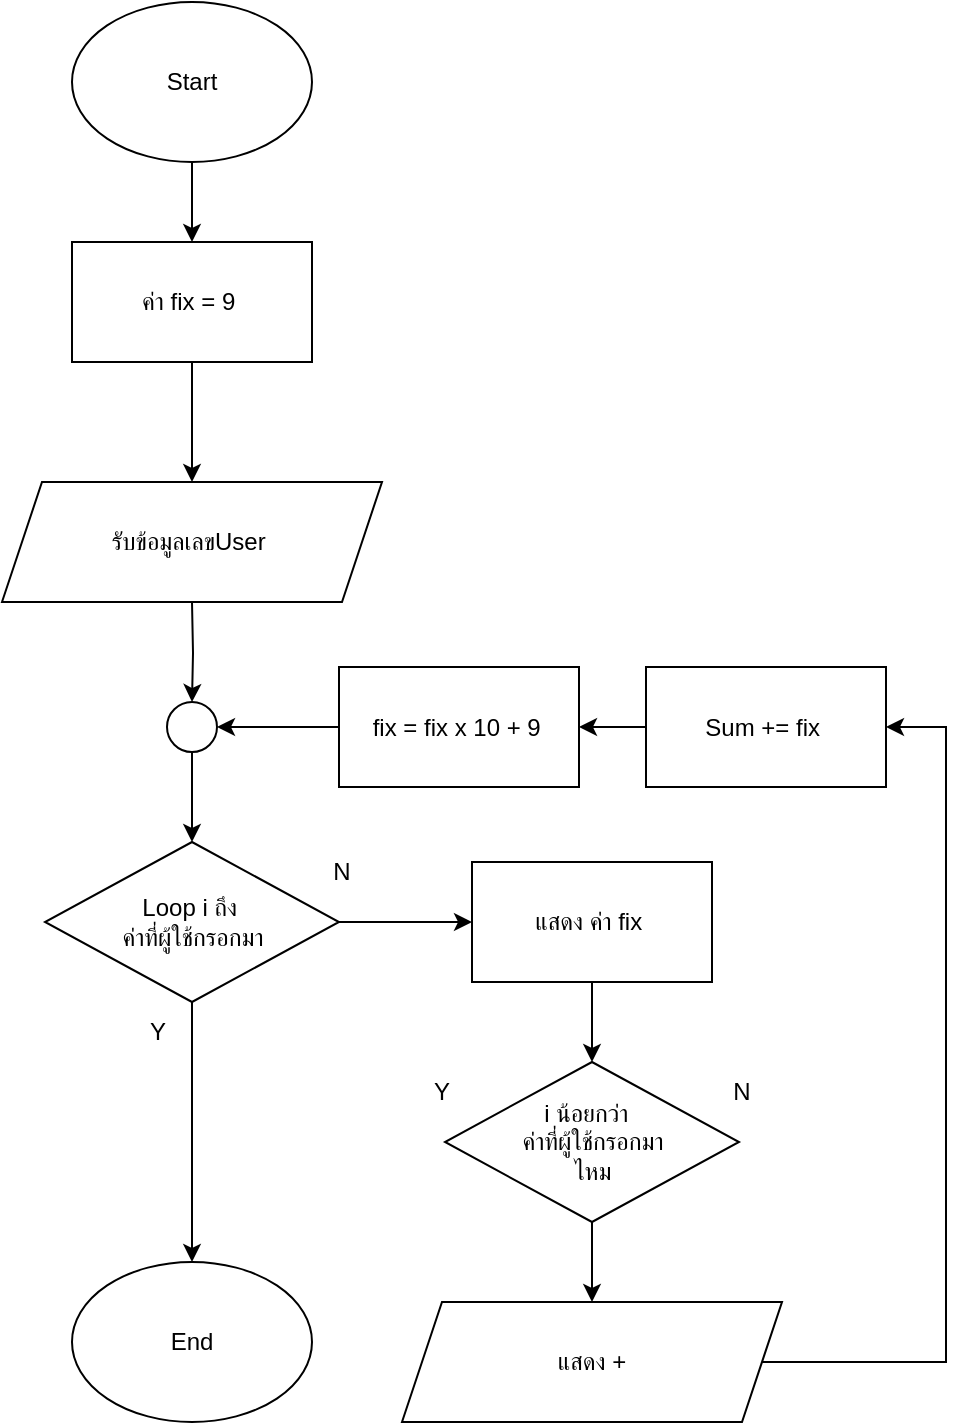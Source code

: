 <mxfile version="25.0.1">
  <diagram name="หน้า-1" id="J8_ORc4yfgxihrGuoto6">
    <mxGraphModel dx="1960" dy="2104" grid="1" gridSize="10" guides="1" tooltips="1" connect="1" arrows="1" fold="1" page="1" pageScale="1" pageWidth="827" pageHeight="1169" math="0" shadow="0">
      <root>
        <mxCell id="0" />
        <mxCell id="1" parent="0" />
        <mxCell id="ZkRSOblNSpW13J7s8laq-1" value="" style="edgeStyle=orthogonalEdgeStyle;rounded=0;orthogonalLoop=1;jettySize=auto;html=1;" edge="1" parent="1" source="ZkRSOblNSpW13J7s8laq-24" target="ZkRSOblNSpW13J7s8laq-4">
          <mxGeometry relative="1" as="geometry" />
        </mxCell>
        <mxCell id="ZkRSOblNSpW13J7s8laq-2" value="Start" style="ellipse;whiteSpace=wrap;html=1;" vertex="1" parent="1">
          <mxGeometry x="353" y="-70" width="120" height="80" as="geometry" />
        </mxCell>
        <mxCell id="ZkRSOblNSpW13J7s8laq-4" value="รับข้อมูลเลขUser&amp;nbsp;" style="shape=parallelogram;perimeter=parallelogramPerimeter;whiteSpace=wrap;html=1;fixedSize=1;" vertex="1" parent="1">
          <mxGeometry x="318" y="170" width="190" height="60" as="geometry" />
        </mxCell>
        <mxCell id="ZkRSOblNSpW13J7s8laq-5" value="" style="edgeStyle=orthogonalEdgeStyle;rounded=0;orthogonalLoop=1;jettySize=auto;html=1;" edge="1" parent="1" target="ZkRSOblNSpW13J7s8laq-13">
          <mxGeometry relative="1" as="geometry">
            <mxPoint x="413" y="230" as="sourcePoint" />
          </mxGeometry>
        </mxCell>
        <mxCell id="ZkRSOblNSpW13J7s8laq-8" style="edgeStyle=orthogonalEdgeStyle;rounded=0;orthogonalLoop=1;jettySize=auto;html=1;" edge="1" parent="1" source="ZkRSOblNSpW13J7s8laq-9" target="ZkRSOblNSpW13J7s8laq-20">
          <mxGeometry relative="1" as="geometry" />
        </mxCell>
        <mxCell id="ZkRSOblNSpW13J7s8laq-23" value="" style="edgeStyle=orthogonalEdgeStyle;rounded=0;orthogonalLoop=1;jettySize=auto;html=1;" edge="1" parent="1" source="ZkRSOblNSpW13J7s8laq-9" target="ZkRSOblNSpW13J7s8laq-21">
          <mxGeometry relative="1" as="geometry" />
        </mxCell>
        <mxCell id="ZkRSOblNSpW13J7s8laq-9" value="Loop i ถึง&amp;nbsp;&lt;div&gt;ค่าที่ผู้ใช้กรอกมา&lt;/div&gt;" style="rhombus;whiteSpace=wrap;html=1;" vertex="1" parent="1">
          <mxGeometry x="339.5" y="350" width="147" height="80" as="geometry" />
        </mxCell>
        <mxCell id="ZkRSOblNSpW13J7s8laq-10" value="Y" style="text;html=1;align=center;verticalAlign=middle;whiteSpace=wrap;rounded=0;" vertex="1" parent="1">
          <mxGeometry x="365.5" y="430" width="60" height="30" as="geometry" />
        </mxCell>
        <mxCell id="ZkRSOblNSpW13J7s8laq-11" value="N" style="text;html=1;align=center;verticalAlign=middle;whiteSpace=wrap;rounded=0;" vertex="1" parent="1">
          <mxGeometry x="458" y="350" width="60" height="30" as="geometry" />
        </mxCell>
        <mxCell id="ZkRSOblNSpW13J7s8laq-12" value="" style="edgeStyle=orthogonalEdgeStyle;rounded=0;orthogonalLoop=1;jettySize=auto;html=1;" edge="1" parent="1" source="ZkRSOblNSpW13J7s8laq-13" target="ZkRSOblNSpW13J7s8laq-9">
          <mxGeometry relative="1" as="geometry" />
        </mxCell>
        <mxCell id="ZkRSOblNSpW13J7s8laq-13" value="" style="ellipse;whiteSpace=wrap;html=1;aspect=fixed;" vertex="1" parent="1">
          <mxGeometry x="400.5" y="280" width="25" height="25" as="geometry" />
        </mxCell>
        <mxCell id="ZkRSOblNSpW13J7s8laq-14" value="" style="edgeStyle=orthogonalEdgeStyle;rounded=0;orthogonalLoop=1;jettySize=auto;html=1;" edge="1" parent="1" source="ZkRSOblNSpW13J7s8laq-15" target="ZkRSOblNSpW13J7s8laq-19">
          <mxGeometry relative="1" as="geometry" />
        </mxCell>
        <mxCell id="ZkRSOblNSpW13J7s8laq-15" value="i น้อยกว่า&amp;nbsp;&amp;nbsp;&lt;div&gt;ค่าที่ผู้ใช้กรอกมา&lt;/div&gt;&lt;div&gt;ไหม&lt;/div&gt;" style="rhombus;whiteSpace=wrap;html=1;" vertex="1" parent="1">
          <mxGeometry x="539.5" y="460" width="147" height="80" as="geometry" />
        </mxCell>
        <mxCell id="ZkRSOblNSpW13J7s8laq-16" value="Y" style="text;html=1;align=center;verticalAlign=middle;whiteSpace=wrap;rounded=0;" vertex="1" parent="1">
          <mxGeometry x="508" y="460" width="60" height="30" as="geometry" />
        </mxCell>
        <mxCell id="ZkRSOblNSpW13J7s8laq-17" value="N" style="text;html=1;align=center;verticalAlign=middle;whiteSpace=wrap;rounded=0;" vertex="1" parent="1">
          <mxGeometry x="658" y="460" width="60" height="30" as="geometry" />
        </mxCell>
        <mxCell id="ZkRSOblNSpW13J7s8laq-18" style="edgeStyle=orthogonalEdgeStyle;rounded=0;orthogonalLoop=1;jettySize=auto;html=1;entryX=1;entryY=0.5;entryDx=0;entryDy=0;" edge="1" parent="1" source="ZkRSOblNSpW13J7s8laq-28" target="ZkRSOblNSpW13J7s8laq-13">
          <mxGeometry relative="1" as="geometry">
            <Array as="points" />
          </mxGeometry>
        </mxCell>
        <mxCell id="ZkRSOblNSpW13J7s8laq-19" value="แสดง +" style="shape=parallelogram;perimeter=parallelogramPerimeter;whiteSpace=wrap;html=1;fixedSize=1;" vertex="1" parent="1">
          <mxGeometry x="518" y="580" width="190" height="60" as="geometry" />
        </mxCell>
        <mxCell id="ZkRSOblNSpW13J7s8laq-20" value="End" style="ellipse;whiteSpace=wrap;html=1;" vertex="1" parent="1">
          <mxGeometry x="353" y="560" width="120" height="80" as="geometry" />
        </mxCell>
        <mxCell id="ZkRSOblNSpW13J7s8laq-22" value="" style="edgeStyle=orthogonalEdgeStyle;rounded=0;orthogonalLoop=1;jettySize=auto;html=1;" edge="1" parent="1" source="ZkRSOblNSpW13J7s8laq-21" target="ZkRSOblNSpW13J7s8laq-15">
          <mxGeometry relative="1" as="geometry" />
        </mxCell>
        <mxCell id="ZkRSOblNSpW13J7s8laq-21" value="แสดง ค่า fix&amp;nbsp;" style="rounded=0;whiteSpace=wrap;html=1;" vertex="1" parent="1">
          <mxGeometry x="553" y="360" width="120" height="60" as="geometry" />
        </mxCell>
        <mxCell id="ZkRSOblNSpW13J7s8laq-25" value="" style="edgeStyle=orthogonalEdgeStyle;rounded=0;orthogonalLoop=1;jettySize=auto;html=1;" edge="1" parent="1" source="ZkRSOblNSpW13J7s8laq-2" target="ZkRSOblNSpW13J7s8laq-24">
          <mxGeometry relative="1" as="geometry">
            <mxPoint x="413" y="10" as="sourcePoint" />
            <mxPoint x="413" y="170" as="targetPoint" />
          </mxGeometry>
        </mxCell>
        <mxCell id="ZkRSOblNSpW13J7s8laq-24" value="ค่า fix = 9&amp;nbsp;" style="rounded=0;whiteSpace=wrap;html=1;" vertex="1" parent="1">
          <mxGeometry x="353" y="50" width="120" height="60" as="geometry" />
        </mxCell>
        <mxCell id="ZkRSOblNSpW13J7s8laq-27" value="" style="edgeStyle=orthogonalEdgeStyle;rounded=0;orthogonalLoop=1;jettySize=auto;html=1;entryX=1;entryY=0.5;entryDx=0;entryDy=0;" edge="1" parent="1" source="ZkRSOblNSpW13J7s8laq-19" target="ZkRSOblNSpW13J7s8laq-26">
          <mxGeometry relative="1" as="geometry">
            <Array as="points">
              <mxPoint x="790" y="610" />
              <mxPoint x="790" y="293" />
            </Array>
            <mxPoint x="698" y="610" as="sourcePoint" />
            <mxPoint x="425" y="293" as="targetPoint" />
          </mxGeometry>
        </mxCell>
        <mxCell id="ZkRSOblNSpW13J7s8laq-26" value="Sum += fix&amp;nbsp;" style="rounded=0;whiteSpace=wrap;html=1;" vertex="1" parent="1">
          <mxGeometry x="640" y="262.5" width="120" height="60" as="geometry" />
        </mxCell>
        <mxCell id="ZkRSOblNSpW13J7s8laq-29" value="" style="edgeStyle=orthogonalEdgeStyle;rounded=0;orthogonalLoop=1;jettySize=auto;html=1;entryX=1;entryY=0.5;entryDx=0;entryDy=0;" edge="1" parent="1" source="ZkRSOblNSpW13J7s8laq-26" target="ZkRSOblNSpW13J7s8laq-28">
          <mxGeometry relative="1" as="geometry">
            <Array as="points" />
            <mxPoint x="640" y="293" as="sourcePoint" />
            <mxPoint x="425" y="293" as="targetPoint" />
          </mxGeometry>
        </mxCell>
        <mxCell id="ZkRSOblNSpW13J7s8laq-28" value="fix = fix x 10 + 9&amp;nbsp;" style="rounded=0;whiteSpace=wrap;html=1;" vertex="1" parent="1">
          <mxGeometry x="486.5" y="262.5" width="120" height="60" as="geometry" />
        </mxCell>
      </root>
    </mxGraphModel>
  </diagram>
</mxfile>
